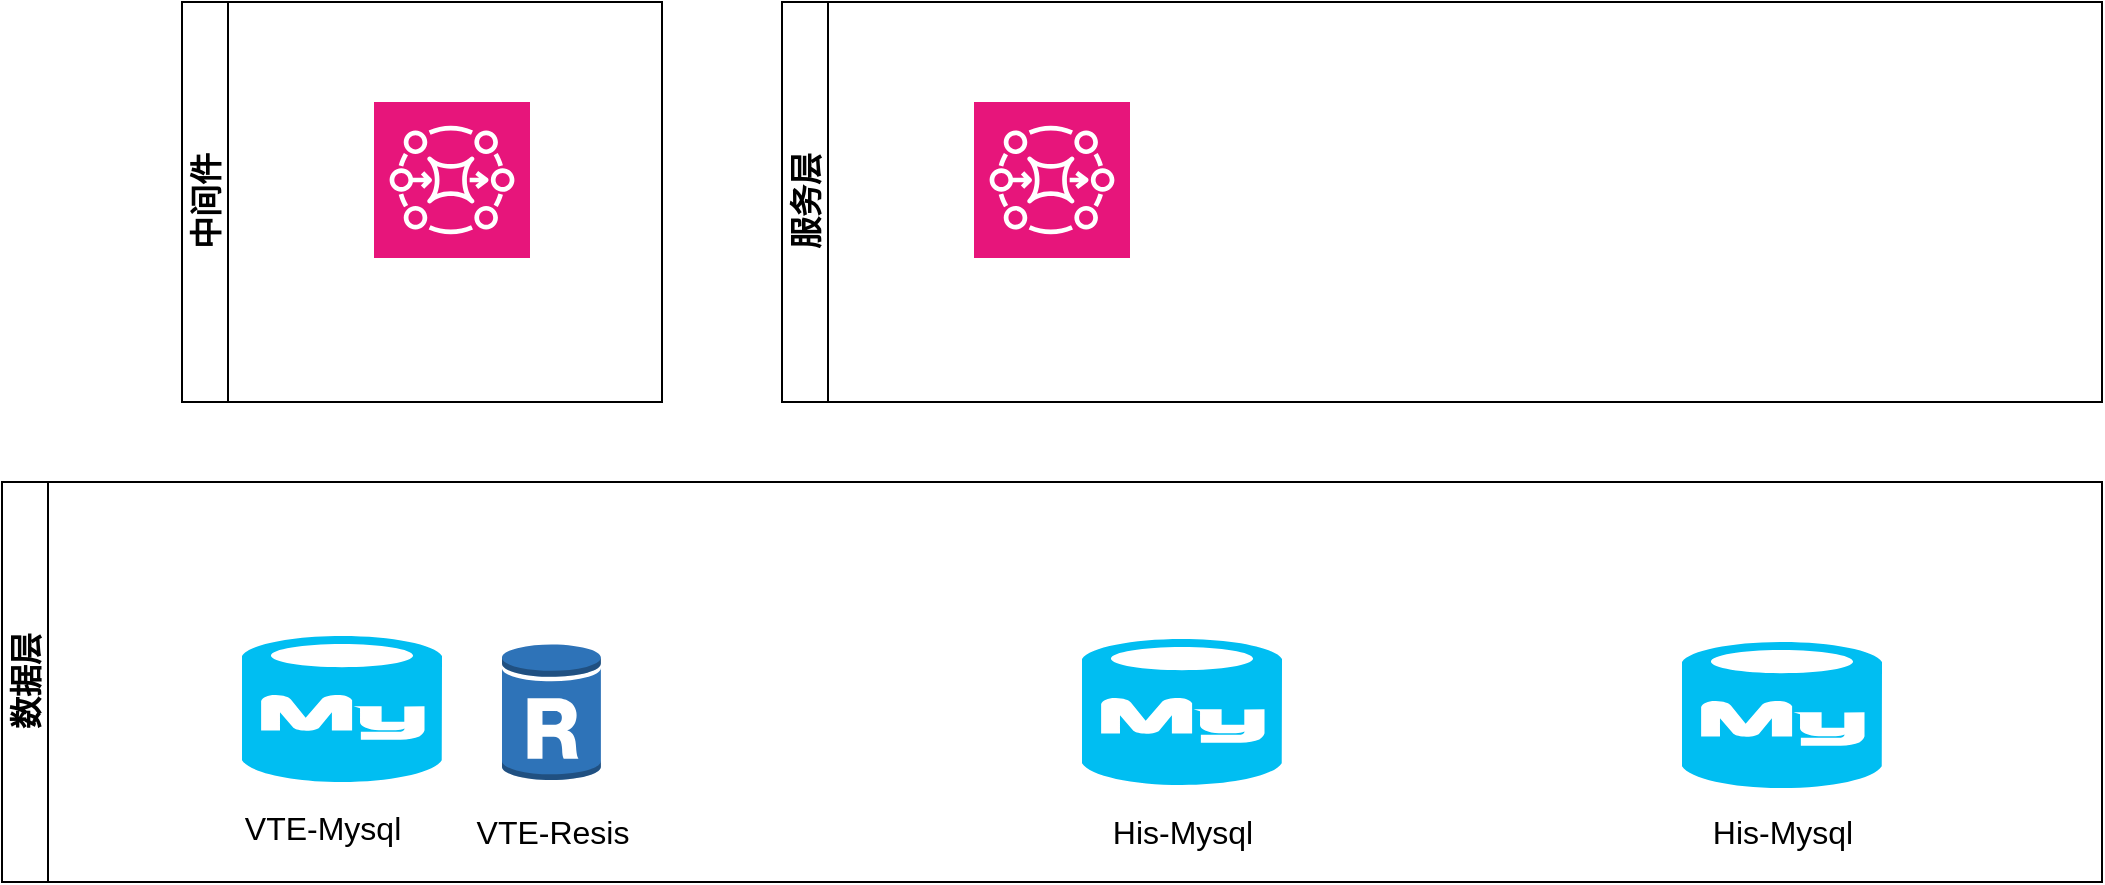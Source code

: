 <mxfile version="22.1.8" type="github">
  <diagram id="C5RBs43oDa-KdzZeNtuy" name="Page-1">
    <mxGraphModel dx="1051" dy="794" grid="1" gridSize="10" guides="1" tooltips="1" connect="1" arrows="1" fold="1" page="1" pageScale="1" pageWidth="827" pageHeight="1169" math="0" shadow="0">
      <root>
        <mxCell id="WIyWlLk6GJQsqaUBKTNV-0" />
        <mxCell id="WIyWlLk6GJQsqaUBKTNV-1" parent="WIyWlLk6GJQsqaUBKTNV-0" />
        <mxCell id="dCFuUVV7j5fgrfGZvU6d-0" value="数据层" style="swimlane;horizontal=0;whiteSpace=wrap;html=1;fontSize=16;" vertex="1" parent="WIyWlLk6GJQsqaUBKTNV-1">
          <mxGeometry x="150" y="530" width="1050" height="200" as="geometry" />
        </mxCell>
        <mxCell id="dCFuUVV7j5fgrfGZvU6d-3" value="" style="outlineConnect=0;dashed=0;verticalLabelPosition=bottom;verticalAlign=top;align=center;html=1;shape=mxgraph.aws3.rds_db_instance_read_replica;fillColor=#2E73B8;gradientColor=none;fontSize=16;" vertex="1" parent="dCFuUVV7j5fgrfGZvU6d-0">
          <mxGeometry x="250" y="80" width="49.5" height="70" as="geometry" />
        </mxCell>
        <mxCell id="dCFuUVV7j5fgrfGZvU6d-4" value="" style="verticalLabelPosition=bottom;html=1;verticalAlign=top;align=center;strokeColor=none;fillColor=#00BEF2;shape=mxgraph.azure.mysql_database;fontSize=16;" vertex="1" parent="dCFuUVV7j5fgrfGZvU6d-0">
          <mxGeometry x="120" y="77" width="100" height="73" as="geometry" />
        </mxCell>
        <mxCell id="dCFuUVV7j5fgrfGZvU6d-6" value="VTE-Resis" style="text;html=1;align=center;verticalAlign=middle;resizable=0;points=[];autosize=1;strokeColor=none;fillColor=none;fontSize=16;" vertex="1" parent="dCFuUVV7j5fgrfGZvU6d-0">
          <mxGeometry x="224.75" y="160" width="100" height="30" as="geometry" />
        </mxCell>
        <mxCell id="dCFuUVV7j5fgrfGZvU6d-7" value="" style="verticalLabelPosition=bottom;html=1;verticalAlign=top;align=center;strokeColor=none;fillColor=#00BEF2;shape=mxgraph.azure.mysql_database;fontSize=16;" vertex="1" parent="dCFuUVV7j5fgrfGZvU6d-0">
          <mxGeometry x="840" y="80" width="100" height="73" as="geometry" />
        </mxCell>
        <mxCell id="dCFuUVV7j5fgrfGZvU6d-8" value="" style="verticalLabelPosition=bottom;html=1;verticalAlign=top;align=center;strokeColor=none;fillColor=#00BEF2;shape=mxgraph.azure.mysql_database;fontSize=16;" vertex="1" parent="dCFuUVV7j5fgrfGZvU6d-0">
          <mxGeometry x="540" y="78.5" width="100" height="73" as="geometry" />
        </mxCell>
        <mxCell id="dCFuUVV7j5fgrfGZvU6d-10" value="His-Mysql" style="text;html=1;align=center;verticalAlign=middle;resizable=0;points=[];autosize=1;strokeColor=none;fillColor=none;fontSize=16;" vertex="1" parent="dCFuUVV7j5fgrfGZvU6d-0">
          <mxGeometry x="545" y="160" width="90" height="30" as="geometry" />
        </mxCell>
        <mxCell id="dCFuUVV7j5fgrfGZvU6d-11" value="His-Mysql" style="text;html=1;align=center;verticalAlign=middle;resizable=0;points=[];autosize=1;strokeColor=none;fillColor=none;fontSize=16;" vertex="1" parent="dCFuUVV7j5fgrfGZvU6d-0">
          <mxGeometry x="845" y="160" width="90" height="30" as="geometry" />
        </mxCell>
        <mxCell id="dCFuUVV7j5fgrfGZvU6d-5" value="VTE-Mysql" style="text;html=1;align=center;verticalAlign=middle;resizable=0;points=[];autosize=1;strokeColor=none;fillColor=none;fontSize=16;" vertex="1" parent="WIyWlLk6GJQsqaUBKTNV-1">
          <mxGeometry x="260" y="688" width="100" height="30" as="geometry" />
        </mxCell>
        <mxCell id="dCFuUVV7j5fgrfGZvU6d-12" value="中间件" style="swimlane;horizontal=0;whiteSpace=wrap;html=1;fontSize=16;" vertex="1" parent="WIyWlLk6GJQsqaUBKTNV-1">
          <mxGeometry x="240" y="290" width="240" height="200" as="geometry" />
        </mxCell>
        <mxCell id="dCFuUVV7j5fgrfGZvU6d-21" value="" style="sketch=0;points=[[0,0,0],[0.25,0,0],[0.5,0,0],[0.75,0,0],[1,0,0],[0,1,0],[0.25,1,0],[0.5,1,0],[0.75,1,0],[1,1,0],[0,0.25,0],[0,0.5,0],[0,0.75,0],[1,0.25,0],[1,0.5,0],[1,0.75,0]];outlineConnect=0;fontColor=#232F3E;fillColor=#E7157B;strokeColor=#ffffff;dashed=0;verticalLabelPosition=bottom;verticalAlign=top;align=center;html=1;fontSize=12;fontStyle=0;aspect=fixed;shape=mxgraph.aws4.resourceIcon;resIcon=mxgraph.aws4.mq;" vertex="1" parent="dCFuUVV7j5fgrfGZvU6d-12">
          <mxGeometry x="96" y="50" width="78" height="78" as="geometry" />
        </mxCell>
        <mxCell id="dCFuUVV7j5fgrfGZvU6d-22" value="服务层" style="swimlane;horizontal=0;whiteSpace=wrap;html=1;fontSize=16;" vertex="1" parent="WIyWlLk6GJQsqaUBKTNV-1">
          <mxGeometry x="540" y="290" width="660" height="200" as="geometry" />
        </mxCell>
        <mxCell id="dCFuUVV7j5fgrfGZvU6d-23" value="" style="sketch=0;points=[[0,0,0],[0.25,0,0],[0.5,0,0],[0.75,0,0],[1,0,0],[0,1,0],[0.25,1,0],[0.5,1,0],[0.75,1,0],[1,1,0],[0,0.25,0],[0,0.5,0],[0,0.75,0],[1,0.25,0],[1,0.5,0],[1,0.75,0]];outlineConnect=0;fontColor=#232F3E;fillColor=#E7157B;strokeColor=#ffffff;dashed=0;verticalLabelPosition=bottom;verticalAlign=top;align=center;html=1;fontSize=12;fontStyle=0;aspect=fixed;shape=mxgraph.aws4.resourceIcon;resIcon=mxgraph.aws4.mq;" vertex="1" parent="dCFuUVV7j5fgrfGZvU6d-22">
          <mxGeometry x="96" y="50" width="78" height="78" as="geometry" />
        </mxCell>
      </root>
    </mxGraphModel>
  </diagram>
</mxfile>
